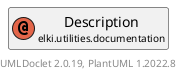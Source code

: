 @startuml
    remove .*\.(Instance|Par|Parameterizer|Factory)$
    set namespaceSeparator none
    hide empty fields
    hide empty methods

    annotation "<size:14>Description\n<size:10>elki.utilities.documentation" as elki.utilities.documentation.Description [[Description.html]]

    center footer UMLDoclet 2.0.19, PlantUML 1.2022.8
@enduml
